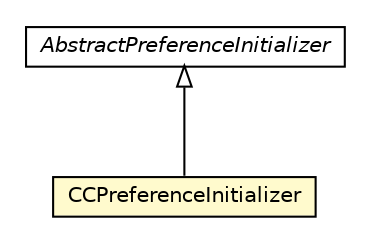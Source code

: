 #!/usr/local/bin/dot
#
# Class diagram 
# Generated by UMLGraph version 5.1 (http://www.umlgraph.org/)
#

digraph G {
	edge [fontname="Helvetica",fontsize=10,labelfontname="Helvetica",labelfontsize=10];
	node [fontname="Helvetica",fontsize=10,shape=plaintext];
	nodesep=0.25;
	ranksep=0.5;
	// net.sf.commonclipse.preferences.CCPreferenceInitializer
	c397 [label=<<table title="net.sf.commonclipse.preferences.CCPreferenceInitializer" border="0" cellborder="1" cellspacing="0" cellpadding="2" port="p" bgcolor="lemonChiffon" href="./CCPreferenceInitializer.html">
		<tr><td><table border="0" cellspacing="0" cellpadding="1">
<tr><td align="center" balign="center"> CCPreferenceInitializer </td></tr>
		</table></td></tr>
		</table>>, fontname="Helvetica", fontcolor="black", fontsize=10.0];
	//net.sf.commonclipse.preferences.CCPreferenceInitializer extends org.eclipse.core.runtime.preferences.AbstractPreferenceInitializer
	c399:p -> c397:p [dir=back,arrowtail=empty];
	// org.eclipse.core.runtime.preferences.AbstractPreferenceInitializer
	c399 [label=<<table title="org.eclipse.core.runtime.preferences.AbstractPreferenceInitializer" border="0" cellborder="1" cellspacing="0" cellpadding="2" port="p" href="http://java.sun.com/j2se/1.4.2/docs/api/org/eclipse/core/runtime/preferences/AbstractPreferenceInitializer.html">
		<tr><td><table border="0" cellspacing="0" cellpadding="1">
<tr><td align="center" balign="center"><font face="Helvetica-Oblique"> AbstractPreferenceInitializer </font></td></tr>
		</table></td></tr>
		</table>>, fontname="Helvetica", fontcolor="black", fontsize=10.0];
}

